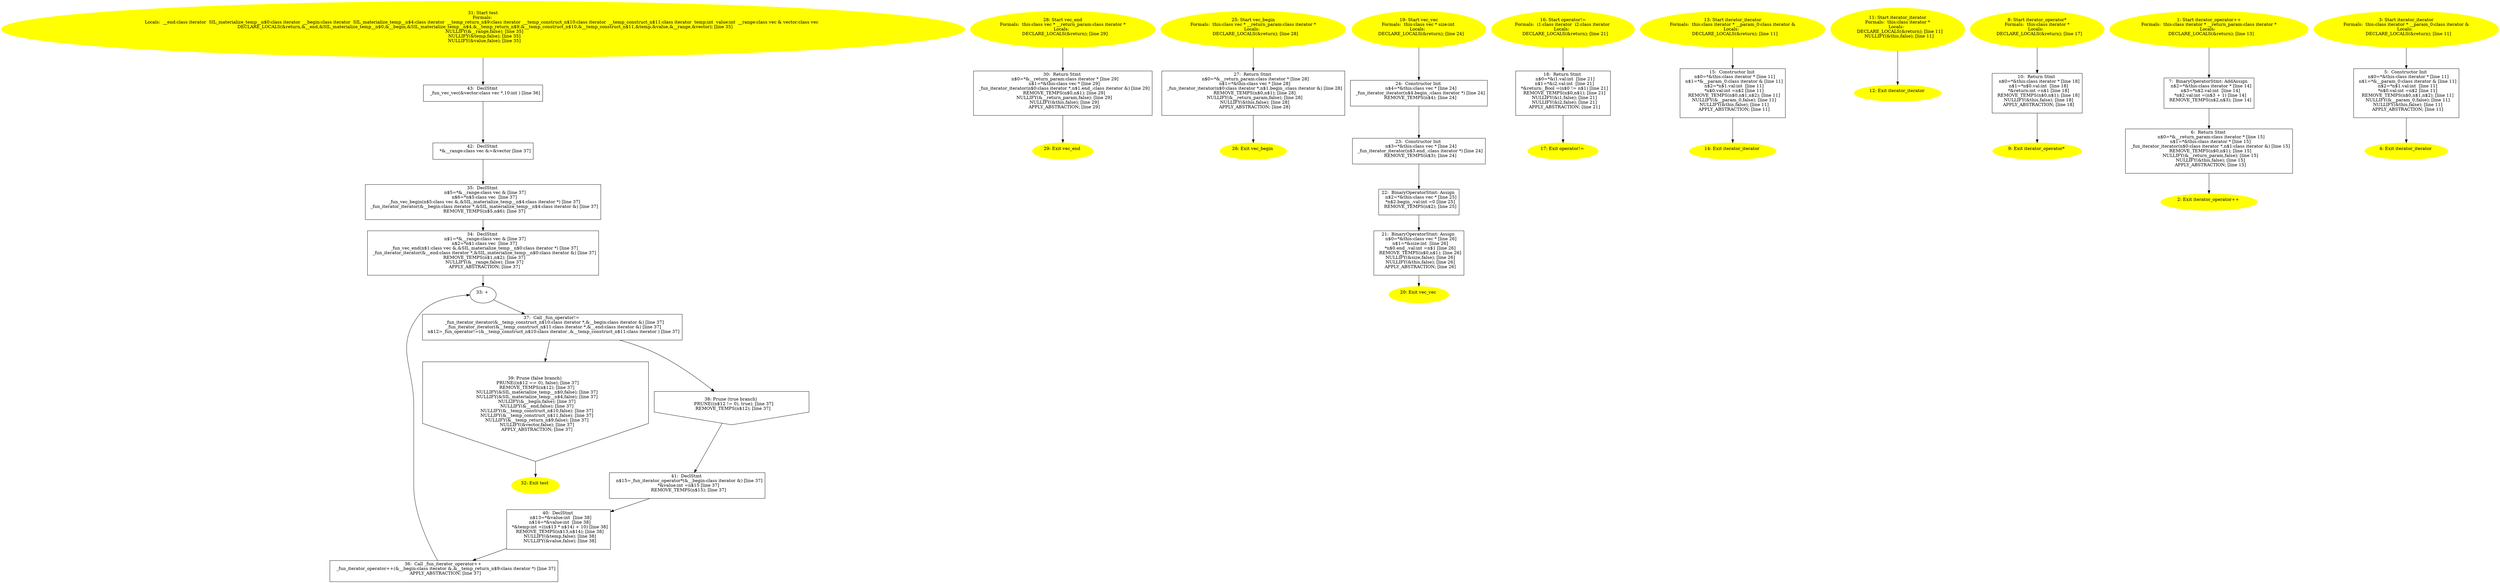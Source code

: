 digraph iCFG {
43 [label="43:  DeclStmt \n   _fun_vec_vec(&vector:class vec *,10:int ) [line 36]\n " shape="box"]
	

	 43 -> 42 ;
42 [label="42:  DeclStmt \n   *&__range:class vec &=&vector [line 37]\n " shape="box"]
	

	 42 -> 35 ;
41 [label="41:  DeclStmt \n   n$15=_fun_iterator_operator*(&__begin:class iterator &) [line 37]\n  *&value:int =n$15 [line 37]\n  REMOVE_TEMPS(n$15); [line 37]\n " shape="box"]
	

	 41 -> 40 ;
40 [label="40:  DeclStmt \n   n$13=*&value:int  [line 38]\n  n$14=*&value:int  [line 38]\n  *&temp:int =((n$13 * n$14) + 10) [line 38]\n  REMOVE_TEMPS(n$13,n$14); [line 38]\n  NULLIFY(&temp,false); [line 38]\n  NULLIFY(&value,false); [line 38]\n " shape="box"]
	

	 40 -> 36 ;
39 [label="39: Prune (false branch) \n   PRUNE((n$12 == 0), false); [line 37]\n  REMOVE_TEMPS(n$12); [line 37]\n  NULLIFY(&SIL_materialize_temp__n$0,false); [line 37]\n  NULLIFY(&SIL_materialize_temp__n$4,false); [line 37]\n  NULLIFY(&__begin,false); [line 37]\n  NULLIFY(&__end,false); [line 37]\n  NULLIFY(&__temp_construct_n$10,false); [line 37]\n  NULLIFY(&__temp_construct_n$11,false); [line 37]\n  NULLIFY(&__temp_return_n$9,false); [line 37]\n  NULLIFY(&vector,false); [line 37]\n  APPLY_ABSTRACTION; [line 37]\n " shape="invhouse"]
	

	 39 -> 32 ;
38 [label="38: Prune (true branch) \n   PRUNE((n$12 != 0), true); [line 37]\n  REMOVE_TEMPS(n$12); [line 37]\n " shape="invhouse"]
	

	 38 -> 41 ;
37 [label="37:  Call _fun_operator!= \n   _fun_iterator_iterator(&__temp_construct_n$10:class iterator *,&__begin:class iterator &) [line 37]\n  _fun_iterator_iterator(&__temp_construct_n$11:class iterator *,&__end:class iterator &) [line 37]\n  n$12=_fun_operator!=(&__temp_construct_n$10:class iterator ,&__temp_construct_n$11:class iterator ) [line 37]\n " shape="box"]
	

	 37 -> 38 ;
	 37 -> 39 ;
36 [label="36:  Call _fun_iterator_operator++ \n   _fun_iterator_operator++(&__begin:class iterator &,&__temp_return_n$9:class iterator *) [line 37]\n  APPLY_ABSTRACTION; [line 37]\n " shape="box"]
	

	 36 -> 33 ;
35 [label="35:  DeclStmt \n   n$5=*&__range:class vec & [line 37]\n  n$6=*n$5:class vec  [line 37]\n  _fun_vec_begin(n$5:class vec &,&SIL_materialize_temp__n$4:class iterator *) [line 37]\n  _fun_iterator_iterator(&__begin:class iterator *,&SIL_materialize_temp__n$4:class iterator &) [line 37]\n  REMOVE_TEMPS(n$5,n$6); [line 37]\n " shape="box"]
	

	 35 -> 34 ;
34 [label="34:  DeclStmt \n   n$1=*&__range:class vec & [line 37]\n  n$2=*n$1:class vec  [line 37]\n  _fun_vec_end(n$1:class vec &,&SIL_materialize_temp__n$0:class iterator *) [line 37]\n  _fun_iterator_iterator(&__end:class iterator *,&SIL_materialize_temp__n$0:class iterator &) [line 37]\n  REMOVE_TEMPS(n$1,n$2); [line 37]\n  NULLIFY(&__range,false); [line 37]\n  APPLY_ABSTRACTION; [line 37]\n " shape="box"]
	

	 34 -> 33 ;
33 [label="33: + \n  " ]
	

	 33 -> 37 ;
32 [label="32: Exit test \n  " color=yellow style=filled]
	

31 [label="31: Start test\nFormals: \nLocals:  __end:class iterator  SIL_materialize_temp__n$0:class iterator  __begin:class iterator  SIL_materialize_temp__n$4:class iterator  __temp_return_n$9:class iterator  __temp_construct_n$10:class iterator  __temp_construct_n$11:class iterator  temp:int  value:int  __range:class vec & vector:class vec  \n   DECLARE_LOCALS(&return,&__end,&SIL_materialize_temp__n$0,&__begin,&SIL_materialize_temp__n$4,&__temp_return_n$9,&__temp_construct_n$10,&__temp_construct_n$11,&temp,&value,&__range,&vector); [line 35]\n  NULLIFY(&__range,false); [line 35]\n  NULLIFY(&temp,false); [line 35]\n  NULLIFY(&value,false); [line 35]\n " color=yellow style=filled]
	

	 31 -> 43 ;
30 [label="30:  Return Stmt \n   n$0=*&__return_param:class iterator * [line 29]\n  n$1=*&this:class vec * [line 29]\n  _fun_iterator_iterator(n$0:class iterator *,n$1.end_:class iterator &) [line 29]\n  REMOVE_TEMPS(n$0,n$1); [line 29]\n  NULLIFY(&__return_param,false); [line 29]\n  NULLIFY(&this,false); [line 29]\n  APPLY_ABSTRACTION; [line 29]\n " shape="box"]
	

	 30 -> 29 ;
29 [label="29: Exit vec_end \n  " color=yellow style=filled]
	

28 [label="28: Start vec_end\nFormals:  this:class vec * __return_param:class iterator *\nLocals:  \n   DECLARE_LOCALS(&return); [line 29]\n " color=yellow style=filled]
	

	 28 -> 30 ;
27 [label="27:  Return Stmt \n   n$0=*&__return_param:class iterator * [line 28]\n  n$1=*&this:class vec * [line 28]\n  _fun_iterator_iterator(n$0:class iterator *,n$1.begin_:class iterator &) [line 28]\n  REMOVE_TEMPS(n$0,n$1); [line 28]\n  NULLIFY(&__return_param,false); [line 28]\n  NULLIFY(&this,false); [line 28]\n  APPLY_ABSTRACTION; [line 28]\n " shape="box"]
	

	 27 -> 26 ;
26 [label="26: Exit vec_begin \n  " color=yellow style=filled]
	

25 [label="25: Start vec_begin\nFormals:  this:class vec * __return_param:class iterator *\nLocals:  \n   DECLARE_LOCALS(&return); [line 28]\n " color=yellow style=filled]
	

	 25 -> 27 ;
24 [label="24:  Constructor Init \n   n$4=*&this:class vec * [line 24]\n  _fun_iterator_iterator(n$4.begin_:class iterator *) [line 24]\n  REMOVE_TEMPS(n$4); [line 24]\n " shape="box"]
	

	 24 -> 23 ;
23 [label="23:  Constructor Init \n   n$3=*&this:class vec * [line 24]\n  _fun_iterator_iterator(n$3.end_:class iterator *) [line 24]\n  REMOVE_TEMPS(n$3); [line 24]\n " shape="box"]
	

	 23 -> 22 ;
22 [label="22:  BinaryOperatorStmt: Assign \n   n$2=*&this:class vec * [line 25]\n  *n$2.begin_.val:int =0 [line 25]\n  REMOVE_TEMPS(n$2); [line 25]\n " shape="box"]
	

	 22 -> 21 ;
21 [label="21:  BinaryOperatorStmt: Assign \n   n$0=*&this:class vec * [line 26]\n  n$1=*&size:int  [line 26]\n  *n$0.end_.val:int =n$1 [line 26]\n  REMOVE_TEMPS(n$0,n$1); [line 26]\n  NULLIFY(&size,false); [line 26]\n  NULLIFY(&this,false); [line 26]\n  APPLY_ABSTRACTION; [line 26]\n " shape="box"]
	

	 21 -> 20 ;
20 [label="20: Exit vec_vec \n  " color=yellow style=filled]
	

19 [label="19: Start vec_vec\nFormals:  this:class vec * size:int \nLocals:  \n   DECLARE_LOCALS(&return); [line 24]\n " color=yellow style=filled]
	

	 19 -> 24 ;
18 [label="18:  Return Stmt \n   n$0=*&i1.val:int  [line 21]\n  n$1=*&i2.val:int  [line 21]\n  *&return:_Bool =(n$0 != n$1) [line 21]\n  REMOVE_TEMPS(n$0,n$1); [line 21]\n  NULLIFY(&i1,false); [line 21]\n  NULLIFY(&i2,false); [line 21]\n  APPLY_ABSTRACTION; [line 21]\n " shape="box"]
	

	 18 -> 17 ;
17 [label="17: Exit operator!= \n  " color=yellow style=filled]
	

16 [label="16: Start operator!=\nFormals:  i1:class iterator  i2:class iterator \nLocals:  \n   DECLARE_LOCALS(&return); [line 21]\n " color=yellow style=filled]
	

	 16 -> 18 ;
15 [label="15:  Constructor Init \n   n$0=*&this:class iterator * [line 11]\n  n$1=*&__param_0:class iterator & [line 11]\n  n$2=*n$1.val:int  [line 11]\n  *n$0.val:int =n$2 [line 11]\n  REMOVE_TEMPS(n$0,n$1,n$2); [line 11]\n  NULLIFY(&__param_0,false); [line 11]\n  NULLIFY(&this,false); [line 11]\n  APPLY_ABSTRACTION; [line 11]\n " shape="box"]
	

	 15 -> 14 ;
14 [label="14: Exit iterator_iterator \n  " color=yellow style=filled]
	

13 [label="13: Start iterator_iterator\nFormals:  this:class iterator * __param_0:class iterator &\nLocals:  \n   DECLARE_LOCALS(&return); [line 11]\n " color=yellow style=filled]
	

	 13 -> 15 ;
12 [label="12: Exit iterator_iterator \n  " color=yellow style=filled]
	

11 [label="11: Start iterator_iterator\nFormals:  this:class iterator *\nLocals:  \n   DECLARE_LOCALS(&return); [line 11]\n  NULLIFY(&this,false); [line 11]\n " color=yellow style=filled]
	

	 11 -> 12 ;
10 [label="10:  Return Stmt \n   n$0=*&this:class iterator * [line 18]\n  n$1=*n$0.val:int  [line 18]\n  *&return:int =n$1 [line 18]\n  REMOVE_TEMPS(n$0,n$1); [line 18]\n  NULLIFY(&this,false); [line 18]\n  APPLY_ABSTRACTION; [line 18]\n " shape="box"]
	

	 10 -> 9 ;
9 [label="9: Exit iterator_operator* \n  " color=yellow style=filled]
	

8 [label="8: Start iterator_operator*\nFormals:  this:class iterator *\nLocals:  \n   DECLARE_LOCALS(&return); [line 17]\n " color=yellow style=filled]
	

	 8 -> 10 ;
7 [label="7:  BinaryOperatorStmt: AddAssign \n   n$2=*&this:class iterator * [line 14]\n  n$3=*n$2.val:int  [line 14]\n  *n$2.val:int =(n$3 + 1) [line 14]\n  REMOVE_TEMPS(n$2,n$3); [line 14]\n " shape="box"]
	

	 7 -> 6 ;
6 [label="6:  Return Stmt \n   n$0=*&__return_param:class iterator * [line 15]\n  n$1=*&this:class iterator * [line 15]\n  _fun_iterator_iterator(n$0:class iterator *,n$1:class iterator &) [line 15]\n  REMOVE_TEMPS(n$0,n$1); [line 15]\n  NULLIFY(&__return_param,false); [line 15]\n  NULLIFY(&this,false); [line 15]\n  APPLY_ABSTRACTION; [line 15]\n " shape="box"]
	

	 6 -> 2 ;
5 [label="5:  Constructor Init \n   n$0=*&this:class iterator * [line 11]\n  n$1=*&__param_0:class iterator & [line 11]\n  n$2=*n$1.val:int  [line 11]\n  *n$0.val:int =n$2 [line 11]\n  REMOVE_TEMPS(n$0,n$1,n$2); [line 11]\n  NULLIFY(&__param_0,false); [line 11]\n  NULLIFY(&this,false); [line 11]\n  APPLY_ABSTRACTION; [line 11]\n " shape="box"]
	

	 5 -> 4 ;
4 [label="4: Exit iterator_iterator \n  " color=yellow style=filled]
	

3 [label="3: Start iterator_iterator\nFormals:  this:class iterator * __param_0:class iterator &\nLocals:  \n   DECLARE_LOCALS(&return); [line 11]\n " color=yellow style=filled]
	

	 3 -> 5 ;
2 [label="2: Exit iterator_operator++ \n  " color=yellow style=filled]
	

1 [label="1: Start iterator_operator++\nFormals:  this:class iterator * __return_param:class iterator *\nLocals:  \n   DECLARE_LOCALS(&return); [line 13]\n " color=yellow style=filled]
	

	 1 -> 7 ;
}
